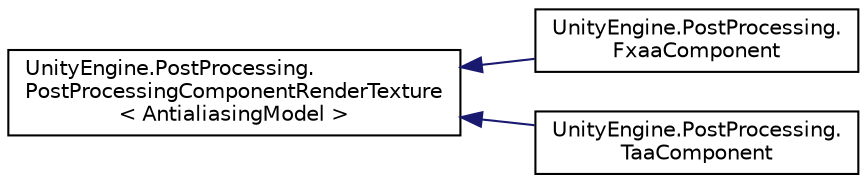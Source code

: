 digraph "Graphical Class Hierarchy"
{
  edge [fontname="Helvetica",fontsize="10",labelfontname="Helvetica",labelfontsize="10"];
  node [fontname="Helvetica",fontsize="10",shape=record];
  rankdir="LR";
  Node0 [label="UnityEngine.PostProcessing.\lPostProcessingComponentRenderTexture\l\< AntialiasingModel \>",height=0.2,width=0.4,color="black", fillcolor="white", style="filled",URL="$class_unity_engine_1_1_post_processing_1_1_post_processing_component_render_texture.html"];
  Node0 -> Node1 [dir="back",color="midnightblue",fontsize="10",style="solid",fontname="Helvetica"];
  Node1 [label="UnityEngine.PostProcessing.\lFxaaComponent",height=0.2,width=0.4,color="black", fillcolor="white", style="filled",URL="$class_unity_engine_1_1_post_processing_1_1_fxaa_component.html"];
  Node0 -> Node2 [dir="back",color="midnightblue",fontsize="10",style="solid",fontname="Helvetica"];
  Node2 [label="UnityEngine.PostProcessing.\lTaaComponent",height=0.2,width=0.4,color="black", fillcolor="white", style="filled",URL="$class_unity_engine_1_1_post_processing_1_1_taa_component.html"];
}
